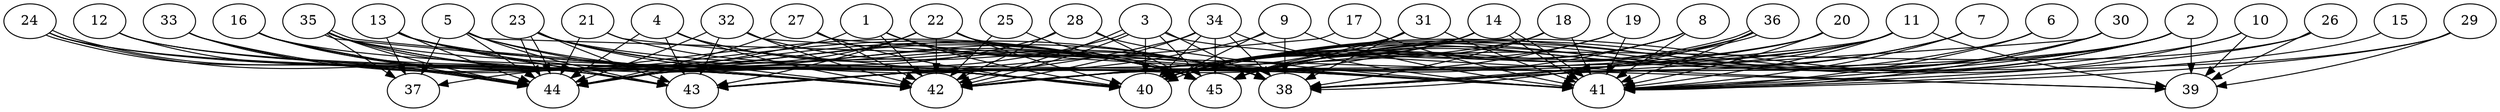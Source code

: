 // DAG automatically generated by daggen at Thu Oct  3 14:07:24 2019
// ./daggen --dot -n 45 --ccr 0.4 --fat 0.9 --regular 0.7 --density 0.7 --mindata 5242880 --maxdata 52428800 
digraph G {
  1 [size="78023680", alpha="0.07", expect_size="31209472"] 
  1 -> 38 [size ="31209472"]
  1 -> 40 [size ="31209472"]
  1 -> 42 [size ="31209472"]
  1 -> 44 [size ="31209472"]
  1 -> 45 [size ="31209472"]
  2 [size="79390720", alpha="0.19", expect_size="31756288"] 
  2 -> 38 [size ="31756288"]
  2 -> 39 [size ="31756288"]
  2 -> 40 [size ="31756288"]
  2 -> 41 [size ="31756288"]
  2 -> 42 [size ="31756288"]
  2 -> 45 [size ="31756288"]
  3 [size="104737280", alpha="0.18", expect_size="41894912"] 
  3 -> 38 [size ="41894912"]
  3 -> 39 [size ="41894912"]
  3 -> 40 [size ="41894912"]
  3 -> 42 [size ="41894912"]
  3 -> 42 [size ="41894912"]
  3 -> 44 [size ="41894912"]
  3 -> 45 [size ="41894912"]
  4 [size="20375040", alpha="0.09", expect_size="8150016"] 
  4 -> 38 [size ="8150016"]
  4 -> 42 [size ="8150016"]
  4 -> 43 [size ="8150016"]
  4 -> 44 [size ="8150016"]
  4 -> 45 [size ="8150016"]
  5 [size="108602880", alpha="0.06", expect_size="43441152"] 
  5 -> 37 [size ="43441152"]
  5 -> 38 [size ="43441152"]
  5 -> 39 [size ="43441152"]
  5 -> 40 [size ="43441152"]
  5 -> 43 [size ="43441152"]
  5 -> 44 [size ="43441152"]
  6 [size="31567360", alpha="0.00", expect_size="12626944"] 
  6 -> 40 [size ="12626944"]
  6 -> 41 [size ="12626944"]
  7 [size="72092160", alpha="0.00", expect_size="28836864"] 
  7 -> 40 [size ="28836864"]
  7 -> 41 [size ="28836864"]
  7 -> 45 [size ="28836864"]
  8 [size="31664640", alpha="0.09", expect_size="12665856"] 
  8 -> 40 [size ="12665856"]
  8 -> 41 [size ="12665856"]
  8 -> 42 [size ="12665856"]
  8 -> 45 [size ="12665856"]
  9 [size="128289280", alpha="0.11", expect_size="51315712"] 
  9 -> 38 [size ="51315712"]
  9 -> 40 [size ="51315712"]
  9 -> 41 [size ="51315712"]
  9 -> 44 [size ="51315712"]
  10 [size="78709760", alpha="0.08", expect_size="31483904"] 
  10 -> 39 [size ="31483904"]
  10 -> 41 [size ="31483904"]
  10 -> 45 [size ="31483904"]
  11 [size="76533760", alpha="0.07", expect_size="30613504"] 
  11 -> 38 [size ="30613504"]
  11 -> 39 [size ="30613504"]
  11 -> 41 [size ="30613504"]
  11 -> 42 [size ="30613504"]
  11 -> 43 [size ="30613504"]
  11 -> 45 [size ="30613504"]
  12 [size="118520320", alpha="0.11", expect_size="47408128"] 
  12 -> 40 [size ="47408128"]
  12 -> 42 [size ="47408128"]
  12 -> 44 [size ="47408128"]
  13 [size="114255360", alpha="0.06", expect_size="45702144"] 
  13 -> 37 [size ="45702144"]
  13 -> 40 [size ="45702144"]
  13 -> 41 [size ="45702144"]
  13 -> 43 [size ="45702144"]
  13 -> 44 [size ="45702144"]
  13 -> 45 [size ="45702144"]
  14 [size="101073920", alpha="0.12", expect_size="40429568"] 
  14 -> 40 [size ="40429568"]
  14 -> 41 [size ="40429568"]
  14 -> 41 [size ="40429568"]
  14 -> 42 [size ="40429568"]
  14 -> 43 [size ="40429568"]
  14 -> 45 [size ="40429568"]
  15 [size="36183040", alpha="0.13", expect_size="14473216"] 
  15 -> 41 [size ="14473216"]
  16 [size="69952000", alpha="0.05", expect_size="27980800"] 
  16 -> 40 [size ="27980800"]
  16 -> 42 [size ="27980800"]
  16 -> 43 [size ="27980800"]
  16 -> 44 [size ="27980800"]
  16 -> 45 [size ="27980800"]
  17 [size="70906880", alpha="0.14", expect_size="28362752"] 
  17 -> 41 [size ="28362752"]
  17 -> 43 [size ="28362752"]
  18 [size="70963200", alpha="0.01", expect_size="28385280"] 
  18 -> 38 [size ="28385280"]
  18 -> 40 [size ="28385280"]
  18 -> 41 [size ="28385280"]
  18 -> 43 [size ="28385280"]
  19 [size="125191680", alpha="0.08", expect_size="50076672"] 
  19 -> 40 [size ="50076672"]
  19 -> 41 [size ="50076672"]
  19 -> 42 [size ="50076672"]
  20 [size="70103040", alpha="0.03", expect_size="28041216"] 
  20 -> 38 [size ="28041216"]
  20 -> 41 [size ="28041216"]
  20 -> 44 [size ="28041216"]
  21 [size="119196160", alpha="0.10", expect_size="47678464"] 
  21 -> 40 [size ="47678464"]
  21 -> 44 [size ="47678464"]
  21 -> 45 [size ="47678464"]
  22 [size="40847360", alpha="0.07", expect_size="16338944"] 
  22 -> 38 [size ="16338944"]
  22 -> 40 [size ="16338944"]
  22 -> 41 [size ="16338944"]
  22 -> 42 [size ="16338944"]
  22 -> 43 [size ="16338944"]
  22 -> 44 [size ="16338944"]
  23 [size="103296000", alpha="0.20", expect_size="41318400"] 
  23 -> 40 [size ="41318400"]
  23 -> 41 [size ="41318400"]
  23 -> 42 [size ="41318400"]
  23 -> 43 [size ="41318400"]
  23 -> 44 [size ="41318400"]
  23 -> 44 [size ="41318400"]
  23 -> 45 [size ="41318400"]
  24 [size="20339200", alpha="0.14", expect_size="8135680"] 
  24 -> 40 [size ="8135680"]
  24 -> 42 [size ="8135680"]
  24 -> 43 [size ="8135680"]
  24 -> 44 [size ="8135680"]
  24 -> 44 [size ="8135680"]
  25 [size="91584000", alpha="0.04", expect_size="36633600"] 
  25 -> 42 [size ="36633600"]
  25 -> 45 [size ="36633600"]
  26 [size="50419200", alpha="0.18", expect_size="20167680"] 
  26 -> 39 [size ="20167680"]
  26 -> 41 [size ="20167680"]
  26 -> 45 [size ="20167680"]
  27 [size="78392320", alpha="0.01", expect_size="31356928"] 
  27 -> 40 [size ="31356928"]
  27 -> 41 [size ="31356928"]
  27 -> 42 [size ="31356928"]
  27 -> 44 [size ="31356928"]
  28 [size="41080320", alpha="0.08", expect_size="16432128"] 
  28 -> 41 [size ="16432128"]
  28 -> 42 [size ="16432128"]
  28 -> 44 [size ="16432128"]
  28 -> 45 [size ="16432128"]
  29 [size="44533760", alpha="0.14", expect_size="17813504"] 
  29 -> 38 [size ="17813504"]
  29 -> 39 [size ="17813504"]
  29 -> 41 [size ="17813504"]
  30 [size="93767680", alpha="0.11", expect_size="37507072"] 
  30 -> 38 [size ="37507072"]
  30 -> 40 [size ="37507072"]
  30 -> 41 [size ="37507072"]
  30 -> 45 [size ="37507072"]
  31 [size="114122240", alpha="0.19", expect_size="45648896"] 
  31 -> 38 [size ="45648896"]
  31 -> 41 [size ="45648896"]
  31 -> 42 [size ="45648896"]
  31 -> 43 [size ="45648896"]
  31 -> 45 [size ="45648896"]
  32 [size="52549120", alpha="0.05", expect_size="21019648"] 
  32 -> 38 [size ="21019648"]
  32 -> 41 [size ="21019648"]
  32 -> 42 [size ="21019648"]
  32 -> 43 [size ="21019648"]
  32 -> 44 [size ="21019648"]
  33 [size="93301760", alpha="0.08", expect_size="37320704"] 
  33 -> 42 [size ="37320704"]
  33 -> 44 [size ="37320704"]
  33 -> 45 [size ="37320704"]
  34 [size="92078080", alpha="0.06", expect_size="36831232"] 
  34 -> 37 [size ="36831232"]
  34 -> 38 [size ="36831232"]
  34 -> 40 [size ="36831232"]
  34 -> 41 [size ="36831232"]
  34 -> 42 [size ="36831232"]
  34 -> 45 [size ="36831232"]
  35 [size="56148480", alpha="0.08", expect_size="22459392"] 
  35 -> 37 [size ="22459392"]
  35 -> 38 [size ="22459392"]
  35 -> 40 [size ="22459392"]
  35 -> 42 [size ="22459392"]
  35 -> 42 [size ="22459392"]
  35 -> 43 [size ="22459392"]
  35 -> 44 [size ="22459392"]
  35 -> 45 [size ="22459392"]
  36 [size="81008640", alpha="0.19", expect_size="32403456"] 
  36 -> 38 [size ="32403456"]
  36 -> 40 [size ="32403456"]
  36 -> 40 [size ="32403456"]
  36 -> 41 [size ="32403456"]
  36 -> 45 [size ="32403456"]
  37 [size="67156480", alpha="0.00", expect_size="26862592"] 
  38 [size="73582080", alpha="0.11", expect_size="29432832"] 
  39 [size="118840320", alpha="0.02", expect_size="47536128"] 
  40 [size="82186240", alpha="0.01", expect_size="32874496"] 
  41 [size="29222400", alpha="0.19", expect_size="11688960"] 
  42 [size="23375360", alpha="0.01", expect_size="9350144"] 
  43 [size="52096000", alpha="0.19", expect_size="20838400"] 
  44 [size="98567680", alpha="0.18", expect_size="39427072"] 
  45 [size="14830080", alpha="0.10", expect_size="5932032"] 
}

